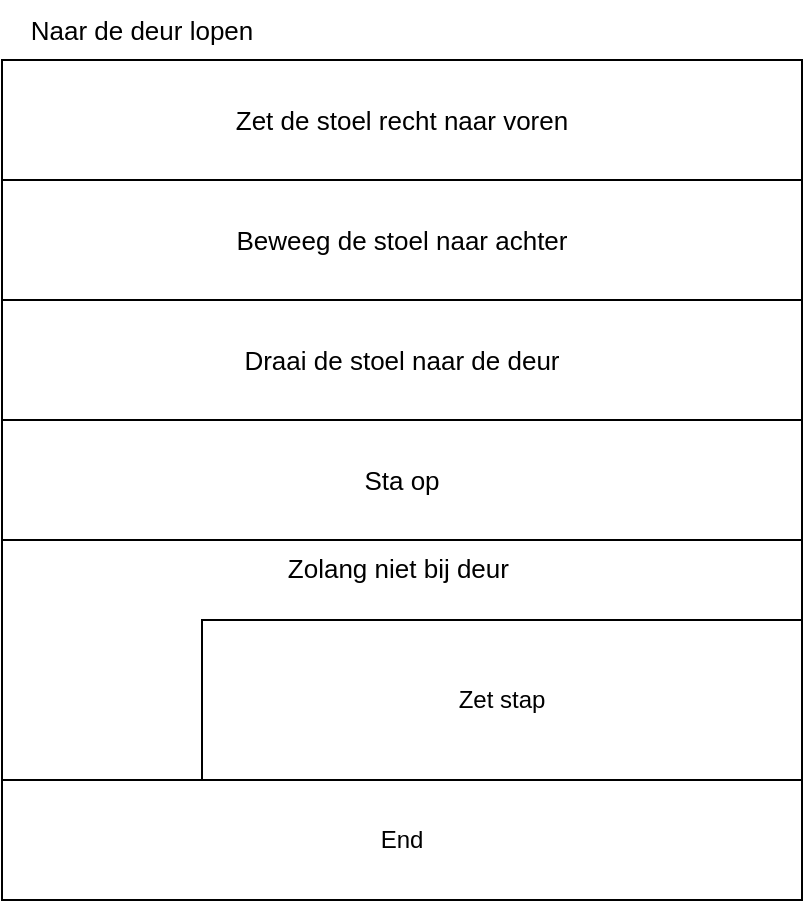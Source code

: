 <mxfile>
    <diagram id="vzzZu1Lgyp6N9oNkIzEe" name="Page-1">
        <mxGraphModel dx="875" dy="646" grid="1" gridSize="10" guides="1" tooltips="1" connect="1" arrows="1" fold="1" page="1" pageScale="1" pageWidth="827" pageHeight="1169" math="0" shadow="0">
            <root>
                <mxCell id="0"/>
                <mxCell id="1" parent="0"/>
                <mxCell id="2" value="&lt;span style=&quot;font-size: 13px&quot;&gt;Zet de stoel recht naar voren&lt;/span&gt;" style="rounded=0;whiteSpace=wrap;html=1;" vertex="1" parent="1">
                    <mxGeometry x="200" y="360" width="400" height="60" as="geometry"/>
                </mxCell>
                <mxCell id="3" value="&lt;font style=&quot;font-size: 13px&quot;&gt;Beweeg de stoel naar achter&lt;/font&gt;" style="rounded=0;whiteSpace=wrap;html=1;" vertex="1" parent="1">
                    <mxGeometry x="200" y="420" width="400" height="60" as="geometry"/>
                </mxCell>
                <mxCell id="18" value="&lt;font style=&quot;font-size: 13px&quot;&gt;Draai de stoel naar de deur&lt;/font&gt;" style="rounded=0;whiteSpace=wrap;html=1;" vertex="1" parent="1">
                    <mxGeometry x="200" y="480" width="400" height="60" as="geometry"/>
                </mxCell>
                <mxCell id="19" value="&lt;font style=&quot;font-size: 13px&quot;&gt;Sta op&lt;/font&gt;" style="rounded=0;whiteSpace=wrap;html=1;" vertex="1" parent="1">
                    <mxGeometry x="200" y="540" width="400" height="60" as="geometry"/>
                </mxCell>
                <mxCell id="22" value="&lt;font style=&quot;font-size: 13px&quot;&gt;Zolang niet bij deur&amp;nbsp;&lt;/font&gt;" style="rounded=0;whiteSpace=wrap;html=1;verticalAlign=top;" vertex="1" parent="1">
                    <mxGeometry x="200" y="600" width="400" height="120" as="geometry"/>
                </mxCell>
                <mxCell id="23" value="Zet stap" style="rounded=0;whiteSpace=wrap;html=1;" vertex="1" parent="1">
                    <mxGeometry x="300" y="640" width="300" height="80" as="geometry"/>
                </mxCell>
                <mxCell id="26" value="End" style="rounded=0;whiteSpace=wrap;html=1;" vertex="1" parent="1">
                    <mxGeometry x="200" y="720" width="400" height="60" as="geometry"/>
                </mxCell>
                <mxCell id="27" value="Naar de deur lopen" style="text;html=1;strokeColor=none;fillColor=none;align=center;verticalAlign=middle;whiteSpace=wrap;rounded=0;fontSize=13;" vertex="1" parent="1">
                    <mxGeometry x="200" y="330" width="140" height="30" as="geometry"/>
                </mxCell>
            </root>
        </mxGraphModel>
    </diagram>
</mxfile>